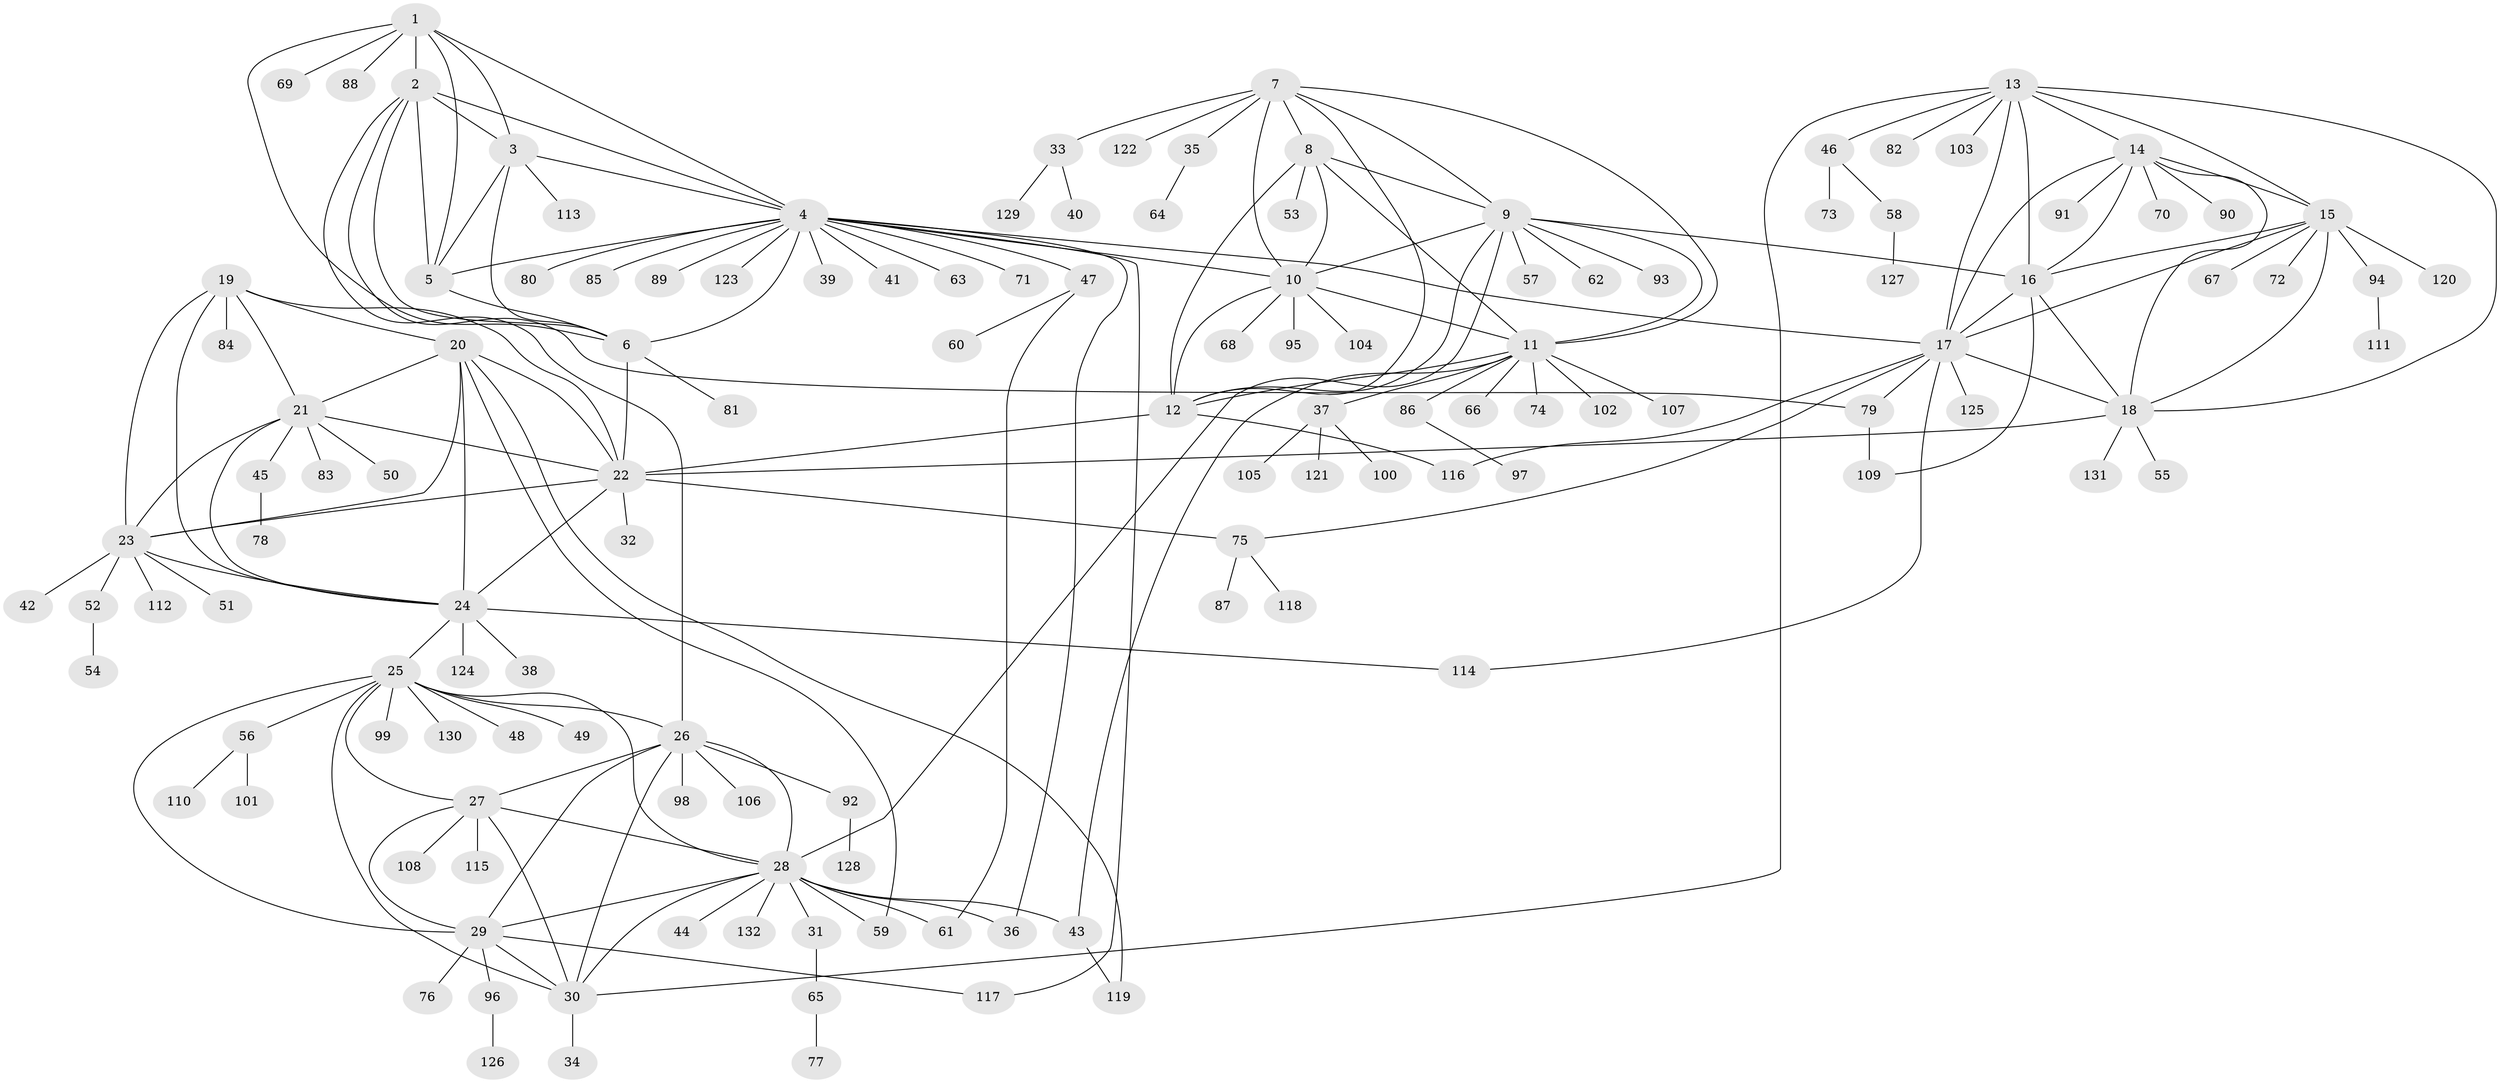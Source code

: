 // coarse degree distribution, {5: 0.057692307692307696, 13: 0.038461538461538464, 4: 0.038461538461538464, 3: 0.038461538461538464, 15: 0.019230769230769232, 17: 0.019230769230769232, 6: 0.019230769230769232, 11: 0.019230769230769232, 8: 0.019230769230769232, 2: 0.038461538461538464, 1: 0.6923076923076923}
// Generated by graph-tools (version 1.1) at 2025/19/03/04/25 18:19:53]
// undirected, 132 vertices, 198 edges
graph export_dot {
graph [start="1"]
  node [color=gray90,style=filled];
  1;
  2;
  3;
  4;
  5;
  6;
  7;
  8;
  9;
  10;
  11;
  12;
  13;
  14;
  15;
  16;
  17;
  18;
  19;
  20;
  21;
  22;
  23;
  24;
  25;
  26;
  27;
  28;
  29;
  30;
  31;
  32;
  33;
  34;
  35;
  36;
  37;
  38;
  39;
  40;
  41;
  42;
  43;
  44;
  45;
  46;
  47;
  48;
  49;
  50;
  51;
  52;
  53;
  54;
  55;
  56;
  57;
  58;
  59;
  60;
  61;
  62;
  63;
  64;
  65;
  66;
  67;
  68;
  69;
  70;
  71;
  72;
  73;
  74;
  75;
  76;
  77;
  78;
  79;
  80;
  81;
  82;
  83;
  84;
  85;
  86;
  87;
  88;
  89;
  90;
  91;
  92;
  93;
  94;
  95;
  96;
  97;
  98;
  99;
  100;
  101;
  102;
  103;
  104;
  105;
  106;
  107;
  108;
  109;
  110;
  111;
  112;
  113;
  114;
  115;
  116;
  117;
  118;
  119;
  120;
  121;
  122;
  123;
  124;
  125;
  126;
  127;
  128;
  129;
  130;
  131;
  132;
  1 -- 2;
  1 -- 3;
  1 -- 4;
  1 -- 5;
  1 -- 6;
  1 -- 69;
  1 -- 88;
  2 -- 3;
  2 -- 4;
  2 -- 5;
  2 -- 6;
  2 -- 26;
  2 -- 79;
  3 -- 4;
  3 -- 5;
  3 -- 6;
  3 -- 113;
  4 -- 5;
  4 -- 6;
  4 -- 10;
  4 -- 17;
  4 -- 36;
  4 -- 39;
  4 -- 41;
  4 -- 47;
  4 -- 63;
  4 -- 71;
  4 -- 80;
  4 -- 85;
  4 -- 89;
  4 -- 117;
  4 -- 123;
  5 -- 6;
  6 -- 22;
  6 -- 81;
  7 -- 8;
  7 -- 9;
  7 -- 10;
  7 -- 11;
  7 -- 12;
  7 -- 33;
  7 -- 35;
  7 -- 122;
  8 -- 9;
  8 -- 10;
  8 -- 11;
  8 -- 12;
  8 -- 53;
  9 -- 10;
  9 -- 11;
  9 -- 12;
  9 -- 16;
  9 -- 28;
  9 -- 57;
  9 -- 62;
  9 -- 93;
  10 -- 11;
  10 -- 12;
  10 -- 68;
  10 -- 95;
  10 -- 104;
  11 -- 12;
  11 -- 37;
  11 -- 43;
  11 -- 66;
  11 -- 74;
  11 -- 86;
  11 -- 102;
  11 -- 107;
  12 -- 22;
  12 -- 116;
  13 -- 14;
  13 -- 15;
  13 -- 16;
  13 -- 17;
  13 -- 18;
  13 -- 30;
  13 -- 46;
  13 -- 82;
  13 -- 103;
  14 -- 15;
  14 -- 16;
  14 -- 17;
  14 -- 18;
  14 -- 70;
  14 -- 90;
  14 -- 91;
  15 -- 16;
  15 -- 17;
  15 -- 18;
  15 -- 67;
  15 -- 72;
  15 -- 94;
  15 -- 120;
  16 -- 17;
  16 -- 18;
  16 -- 109;
  17 -- 18;
  17 -- 75;
  17 -- 79;
  17 -- 114;
  17 -- 116;
  17 -- 125;
  18 -- 22;
  18 -- 55;
  18 -- 131;
  19 -- 20;
  19 -- 21;
  19 -- 22;
  19 -- 23;
  19 -- 24;
  19 -- 84;
  20 -- 21;
  20 -- 22;
  20 -- 23;
  20 -- 24;
  20 -- 59;
  20 -- 119;
  21 -- 22;
  21 -- 23;
  21 -- 24;
  21 -- 45;
  21 -- 50;
  21 -- 83;
  22 -- 23;
  22 -- 24;
  22 -- 32;
  22 -- 75;
  23 -- 24;
  23 -- 42;
  23 -- 51;
  23 -- 52;
  23 -- 112;
  24 -- 25;
  24 -- 38;
  24 -- 114;
  24 -- 124;
  25 -- 26;
  25 -- 27;
  25 -- 28;
  25 -- 29;
  25 -- 30;
  25 -- 48;
  25 -- 49;
  25 -- 56;
  25 -- 99;
  25 -- 130;
  26 -- 27;
  26 -- 28;
  26 -- 29;
  26 -- 30;
  26 -- 92;
  26 -- 98;
  26 -- 106;
  27 -- 28;
  27 -- 29;
  27 -- 30;
  27 -- 108;
  27 -- 115;
  28 -- 29;
  28 -- 30;
  28 -- 31;
  28 -- 36;
  28 -- 43;
  28 -- 44;
  28 -- 59;
  28 -- 61;
  28 -- 132;
  29 -- 30;
  29 -- 76;
  29 -- 96;
  29 -- 117;
  30 -- 34;
  31 -- 65;
  33 -- 40;
  33 -- 129;
  35 -- 64;
  37 -- 100;
  37 -- 105;
  37 -- 121;
  43 -- 119;
  45 -- 78;
  46 -- 58;
  46 -- 73;
  47 -- 60;
  47 -- 61;
  52 -- 54;
  56 -- 101;
  56 -- 110;
  58 -- 127;
  65 -- 77;
  75 -- 87;
  75 -- 118;
  79 -- 109;
  86 -- 97;
  92 -- 128;
  94 -- 111;
  96 -- 126;
}
